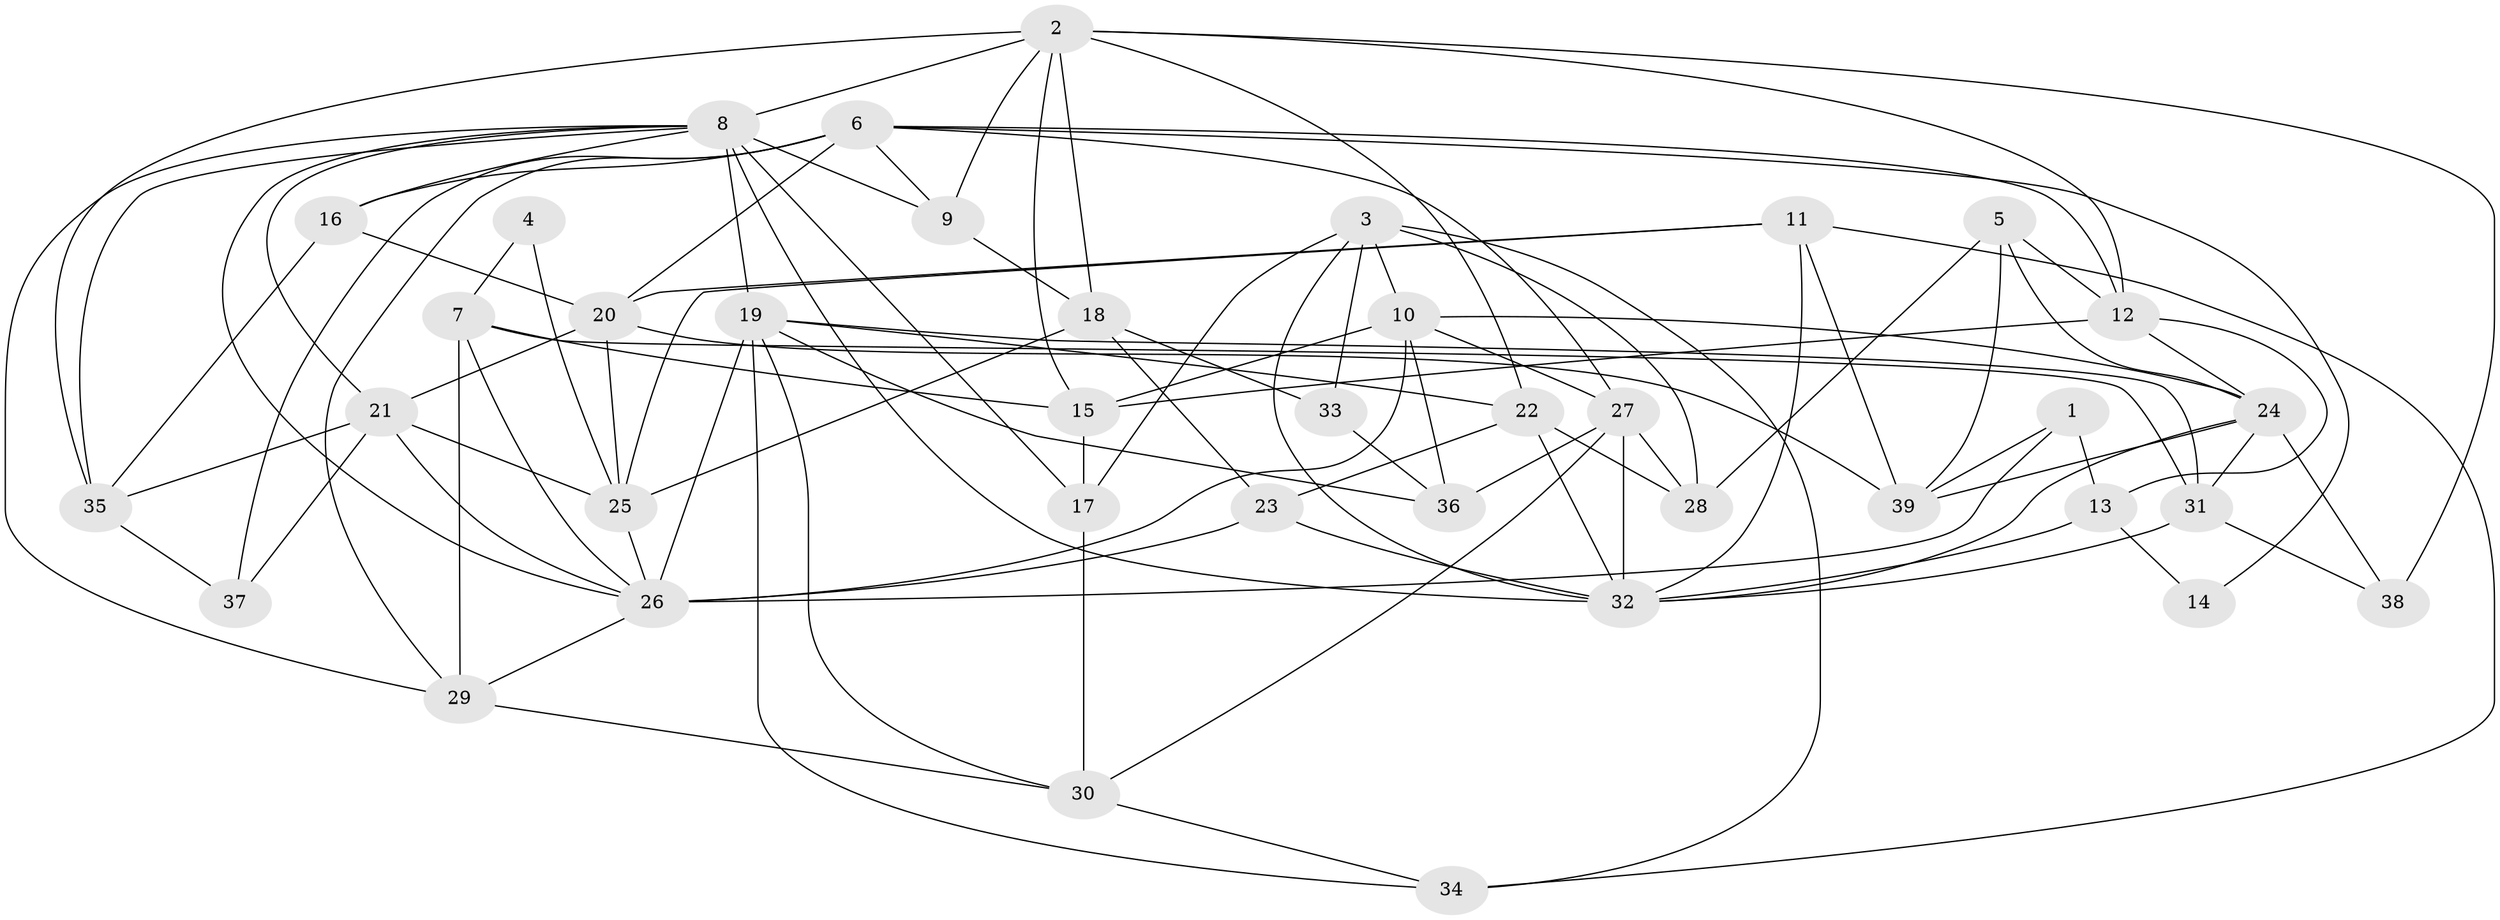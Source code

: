 // original degree distribution, {5: 0.14285714285714285, 3: 0.2987012987012987, 2: 0.14285714285714285, 4: 0.23376623376623376, 6: 0.14285714285714285, 7: 0.012987012987012988, 9: 0.012987012987012988, 8: 0.012987012987012988}
// Generated by graph-tools (version 1.1) at 2025/02/03/09/25 03:02:07]
// undirected, 39 vertices, 101 edges
graph export_dot {
graph [start="1"]
  node [color=gray90,style=filled];
  1;
  2;
  3;
  4;
  5;
  6;
  7;
  8;
  9;
  10;
  11;
  12;
  13;
  14;
  15;
  16;
  17;
  18;
  19;
  20;
  21;
  22;
  23;
  24;
  25;
  26;
  27;
  28;
  29;
  30;
  31;
  32;
  33;
  34;
  35;
  36;
  37;
  38;
  39;
  1 -- 13 [weight=1.0];
  1 -- 26 [weight=1.0];
  1 -- 39 [weight=1.0];
  2 -- 8 [weight=1.0];
  2 -- 9 [weight=1.0];
  2 -- 12 [weight=1.0];
  2 -- 15 [weight=1.0];
  2 -- 18 [weight=1.0];
  2 -- 22 [weight=1.0];
  2 -- 35 [weight=1.0];
  2 -- 38 [weight=1.0];
  3 -- 10 [weight=1.0];
  3 -- 17 [weight=1.0];
  3 -- 28 [weight=1.0];
  3 -- 32 [weight=1.0];
  3 -- 33 [weight=1.0];
  3 -- 34 [weight=1.0];
  4 -- 7 [weight=1.0];
  4 -- 25 [weight=1.0];
  5 -- 12 [weight=1.0];
  5 -- 24 [weight=1.0];
  5 -- 28 [weight=1.0];
  5 -- 39 [weight=1.0];
  6 -- 9 [weight=1.0];
  6 -- 12 [weight=1.0];
  6 -- 14 [weight=1.0];
  6 -- 16 [weight=1.0];
  6 -- 20 [weight=1.0];
  6 -- 27 [weight=1.0];
  6 -- 29 [weight=1.0];
  6 -- 37 [weight=1.0];
  7 -- 15 [weight=1.0];
  7 -- 26 [weight=1.0];
  7 -- 29 [weight=1.0];
  7 -- 31 [weight=1.0];
  8 -- 9 [weight=1.0];
  8 -- 16 [weight=1.0];
  8 -- 17 [weight=1.0];
  8 -- 19 [weight=1.0];
  8 -- 21 [weight=1.0];
  8 -- 26 [weight=1.0];
  8 -- 29 [weight=1.0];
  8 -- 32 [weight=2.0];
  8 -- 35 [weight=1.0];
  9 -- 18 [weight=1.0];
  10 -- 15 [weight=2.0];
  10 -- 24 [weight=1.0];
  10 -- 26 [weight=1.0];
  10 -- 27 [weight=1.0];
  10 -- 36 [weight=1.0];
  11 -- 20 [weight=1.0];
  11 -- 25 [weight=1.0];
  11 -- 32 [weight=1.0];
  11 -- 34 [weight=1.0];
  11 -- 39 [weight=1.0];
  12 -- 13 [weight=1.0];
  12 -- 15 [weight=1.0];
  12 -- 24 [weight=1.0];
  13 -- 14 [weight=1.0];
  13 -- 32 [weight=3.0];
  15 -- 17 [weight=1.0];
  16 -- 20 [weight=1.0];
  16 -- 35 [weight=1.0];
  17 -- 30 [weight=1.0];
  18 -- 23 [weight=1.0];
  18 -- 25 [weight=1.0];
  18 -- 33 [weight=1.0];
  19 -- 22 [weight=1.0];
  19 -- 26 [weight=2.0];
  19 -- 30 [weight=1.0];
  19 -- 31 [weight=2.0];
  19 -- 34 [weight=1.0];
  19 -- 36 [weight=1.0];
  20 -- 21 [weight=1.0];
  20 -- 25 [weight=1.0];
  20 -- 39 [weight=1.0];
  21 -- 25 [weight=1.0];
  21 -- 26 [weight=1.0];
  21 -- 35 [weight=1.0];
  21 -- 37 [weight=1.0];
  22 -- 23 [weight=1.0];
  22 -- 28 [weight=1.0];
  22 -- 32 [weight=2.0];
  23 -- 26 [weight=1.0];
  23 -- 32 [weight=1.0];
  24 -- 31 [weight=1.0];
  24 -- 32 [weight=1.0];
  24 -- 38 [weight=1.0];
  24 -- 39 [weight=1.0];
  25 -- 26 [weight=1.0];
  26 -- 29 [weight=1.0];
  27 -- 28 [weight=1.0];
  27 -- 30 [weight=1.0];
  27 -- 32 [weight=4.0];
  27 -- 36 [weight=3.0];
  29 -- 30 [weight=1.0];
  30 -- 34 [weight=1.0];
  31 -- 32 [weight=1.0];
  31 -- 38 [weight=1.0];
  33 -- 36 [weight=1.0];
  35 -- 37 [weight=1.0];
}
